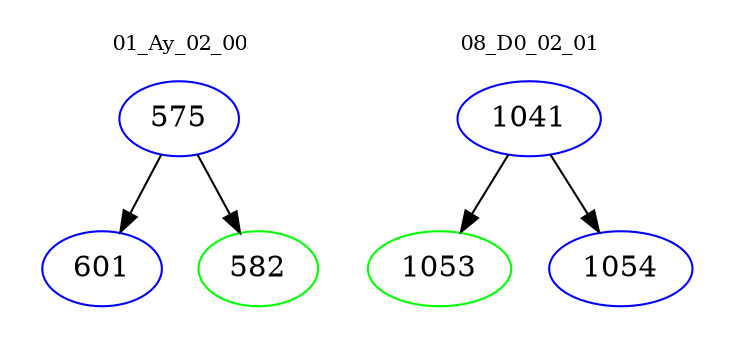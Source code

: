 digraph{
subgraph cluster_0 {
color = white
label = "01_Ay_02_00";
fontsize=10;
T0_575 [label="575", color="blue"]
T0_575 -> T0_601 [color="black"]
T0_601 [label="601", color="blue"]
T0_575 -> T0_582 [color="black"]
T0_582 [label="582", color="green"]
}
subgraph cluster_1 {
color = white
label = "08_D0_02_01";
fontsize=10;
T1_1041 [label="1041", color="blue"]
T1_1041 -> T1_1053 [color="black"]
T1_1053 [label="1053", color="green"]
T1_1041 -> T1_1054 [color="black"]
T1_1054 [label="1054", color="blue"]
}
}
